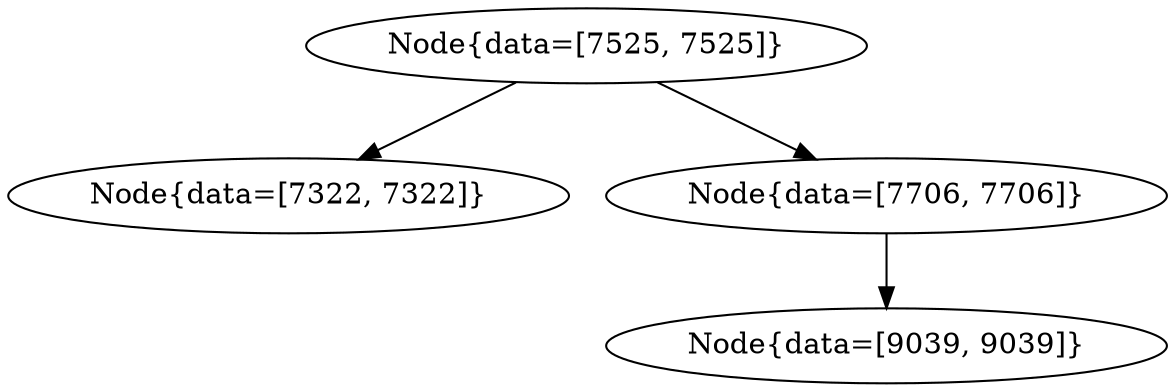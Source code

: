 digraph G{
1768256202 [label="Node{data=[7525, 7525]}"]
1768256202 -> 214028029
214028029 [label="Node{data=[7322, 7322]}"]
1768256202 -> 1985035310
1985035310 [label="Node{data=[7706, 7706]}"]
1985035310 -> 153928184
153928184 [label="Node{data=[9039, 9039]}"]
}